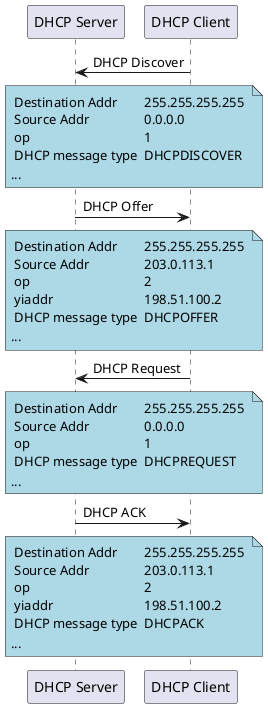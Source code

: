 @startuml dhcp
  participant "DHCP Server" as server
  participant "DHCP Client" as client

  client -> server: DHCP Discover
  note over client, server #LightBlue
  <#LightBlue,#LightBlue>| Destination Addr | 255.255.255.255 |
  | Source Addr | 0.0.0.0 |
  | op | 1 |
  | DHCP message type | DHCPDISCOVER |
  ...
  end note
  server -> client: DHCP Offer
  note over client, server #LightBlue
  <#LightBlue,#LightBlue>| Destination Addr | 255.255.255.255 |
  | Source Addr | 203.0.113.1 |
  | op | 2 |
  | yiaddr | 198.51.100.2 |
  | DHCP message type | DHCPOFFER |
  ...
  end note
  client -> server: DHCP Request
  note over client, server #LightBlue
  <#LightBlue,#LightBlue>| Destination Addr | 255.255.255.255 |
  | Source Addr | 0.0.0.0 |
  | op | 1 |
  | DHCP message type | DHCPREQUEST |
  ...
  end note
  server -> client: DHCP ACK
  note over client, server #LightBlue
  <#LightBlue,#LightBlue>| Destination Addr | 255.255.255.255 |
  | Source Addr | 203.0.113.1 |
  | op | 2 |
  | yiaddr | 198.51.100.2 |
  | DHCP message type | DHCPACK |
  ...
  end note
@enduml